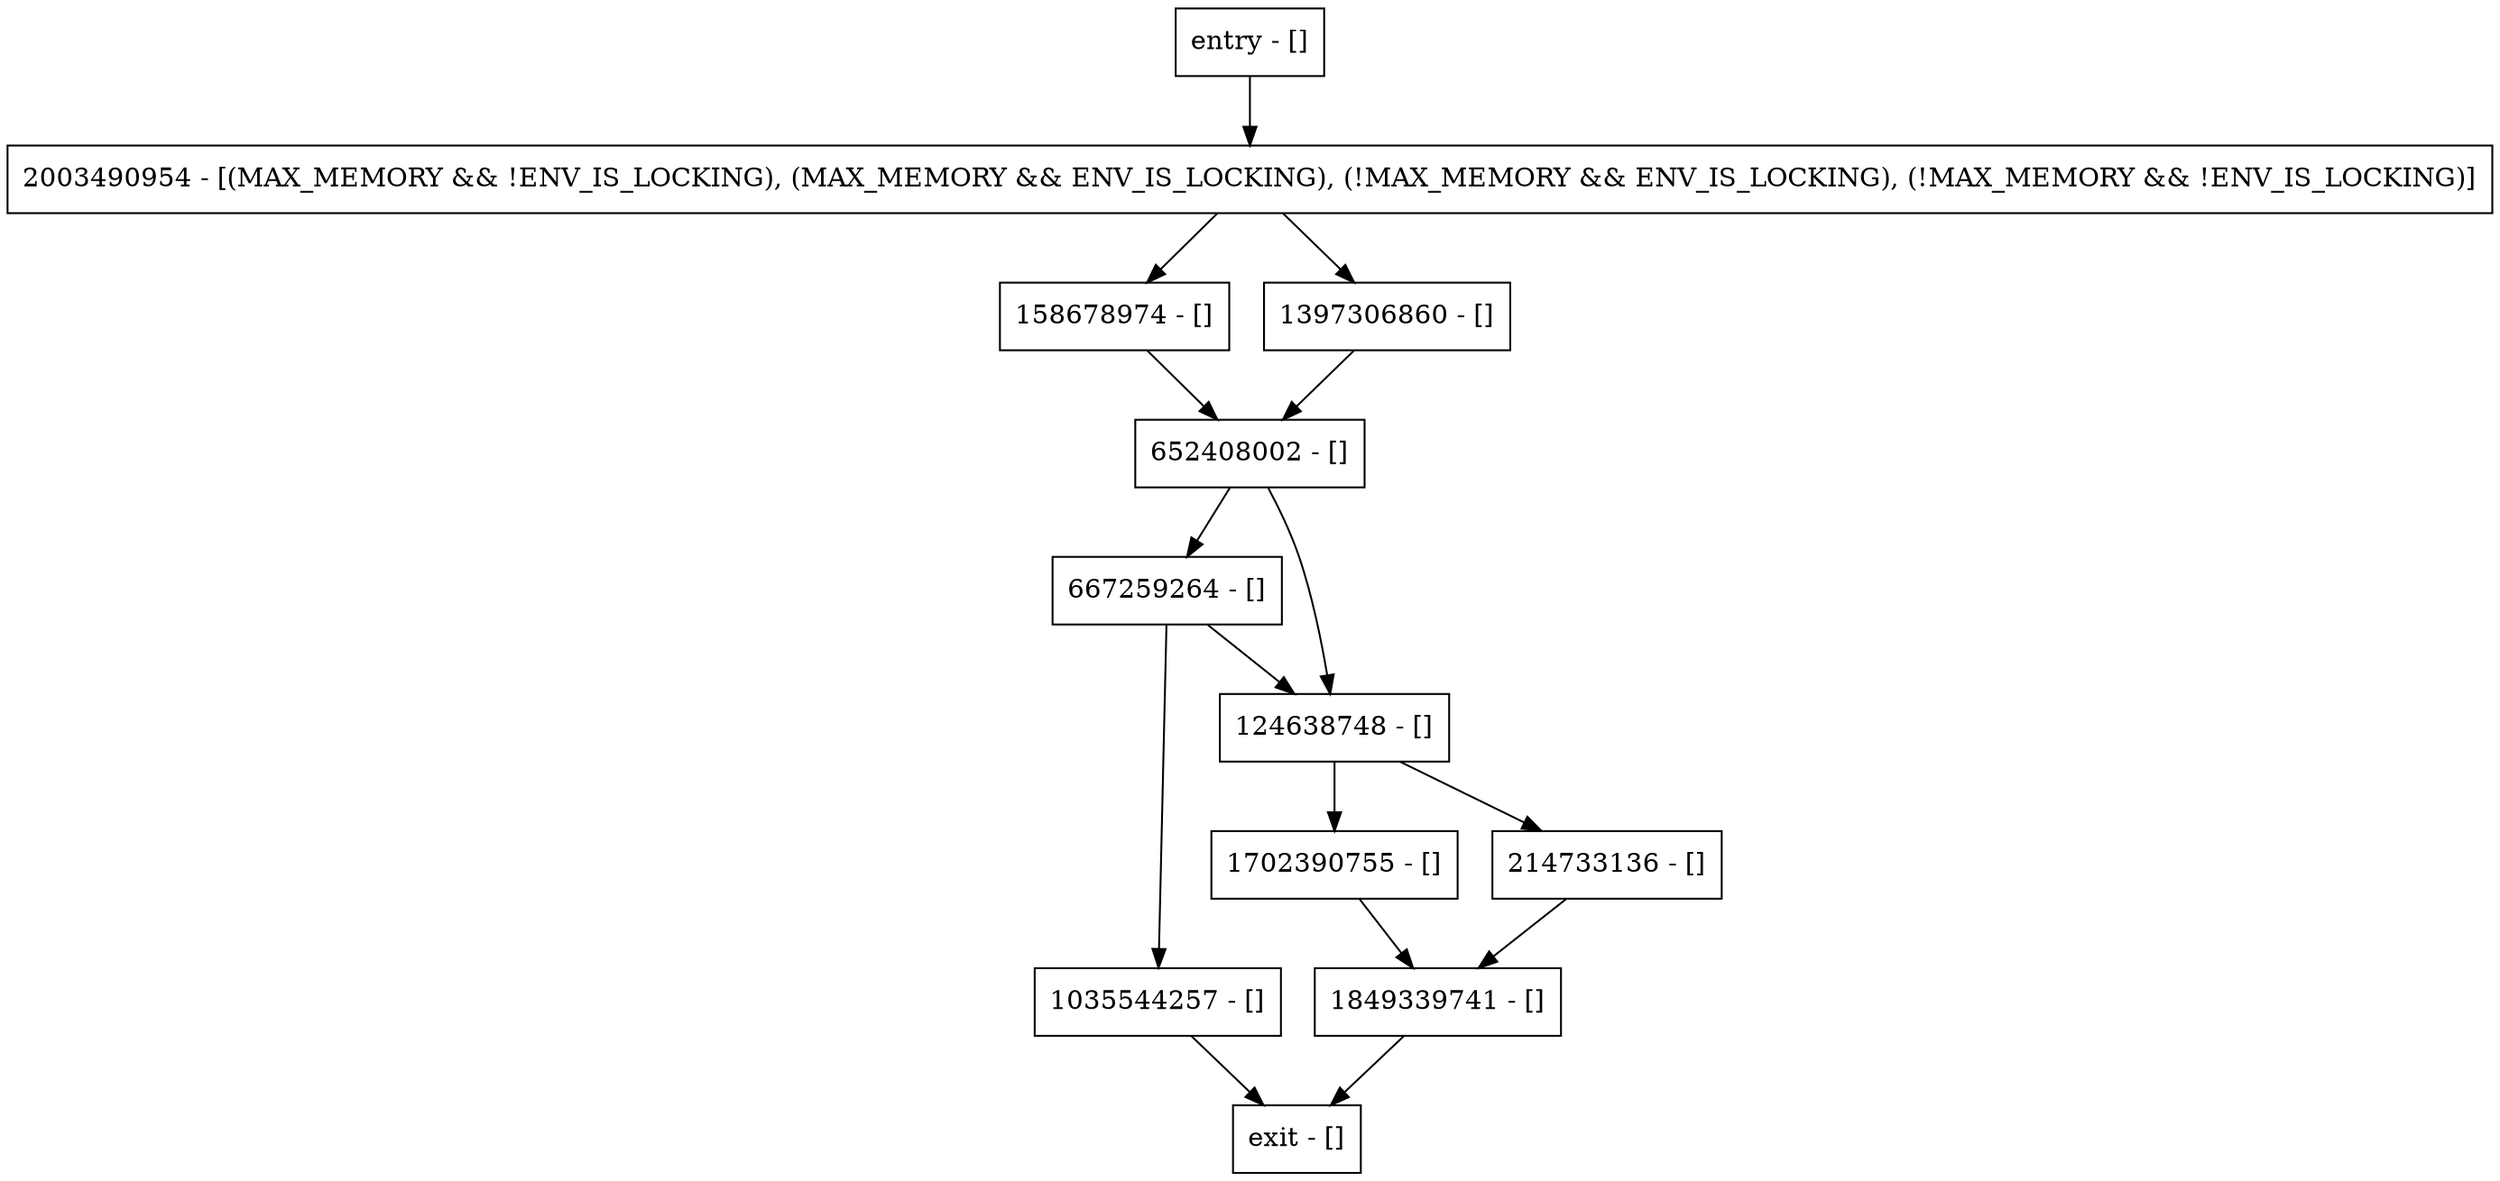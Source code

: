digraph initConfigParams {
node [shape=record];
1702390755 [label="1702390755 - []"];
158678974 [label="158678974 - []"];
667259264 [label="667259264 - []"];
214733136 [label="214733136 - []"];
1035544257 [label="1035544257 - []"];
1849339741 [label="1849339741 - []"];
entry [label="entry - []"];
exit [label="exit - []"];
124638748 [label="124638748 - []"];
1397306860 [label="1397306860 - []"];
652408002 [label="652408002 - []"];
2003490954 [label="2003490954 - [(MAX_MEMORY && !ENV_IS_LOCKING), (MAX_MEMORY && ENV_IS_LOCKING), (!MAX_MEMORY && ENV_IS_LOCKING), (!MAX_MEMORY && !ENV_IS_LOCKING)]"];
entry;
exit;
1702390755 -> 1849339741;
158678974 -> 652408002;
667259264 -> 124638748;
667259264 -> 1035544257;
214733136 -> 1849339741;
1035544257 -> exit;
1849339741 -> exit;
entry -> 2003490954;
124638748 -> 1702390755;
124638748 -> 214733136;
1397306860 -> 652408002;
652408002 -> 124638748;
652408002 -> 667259264;
2003490954 -> 1397306860;
2003490954 -> 158678974;
}
